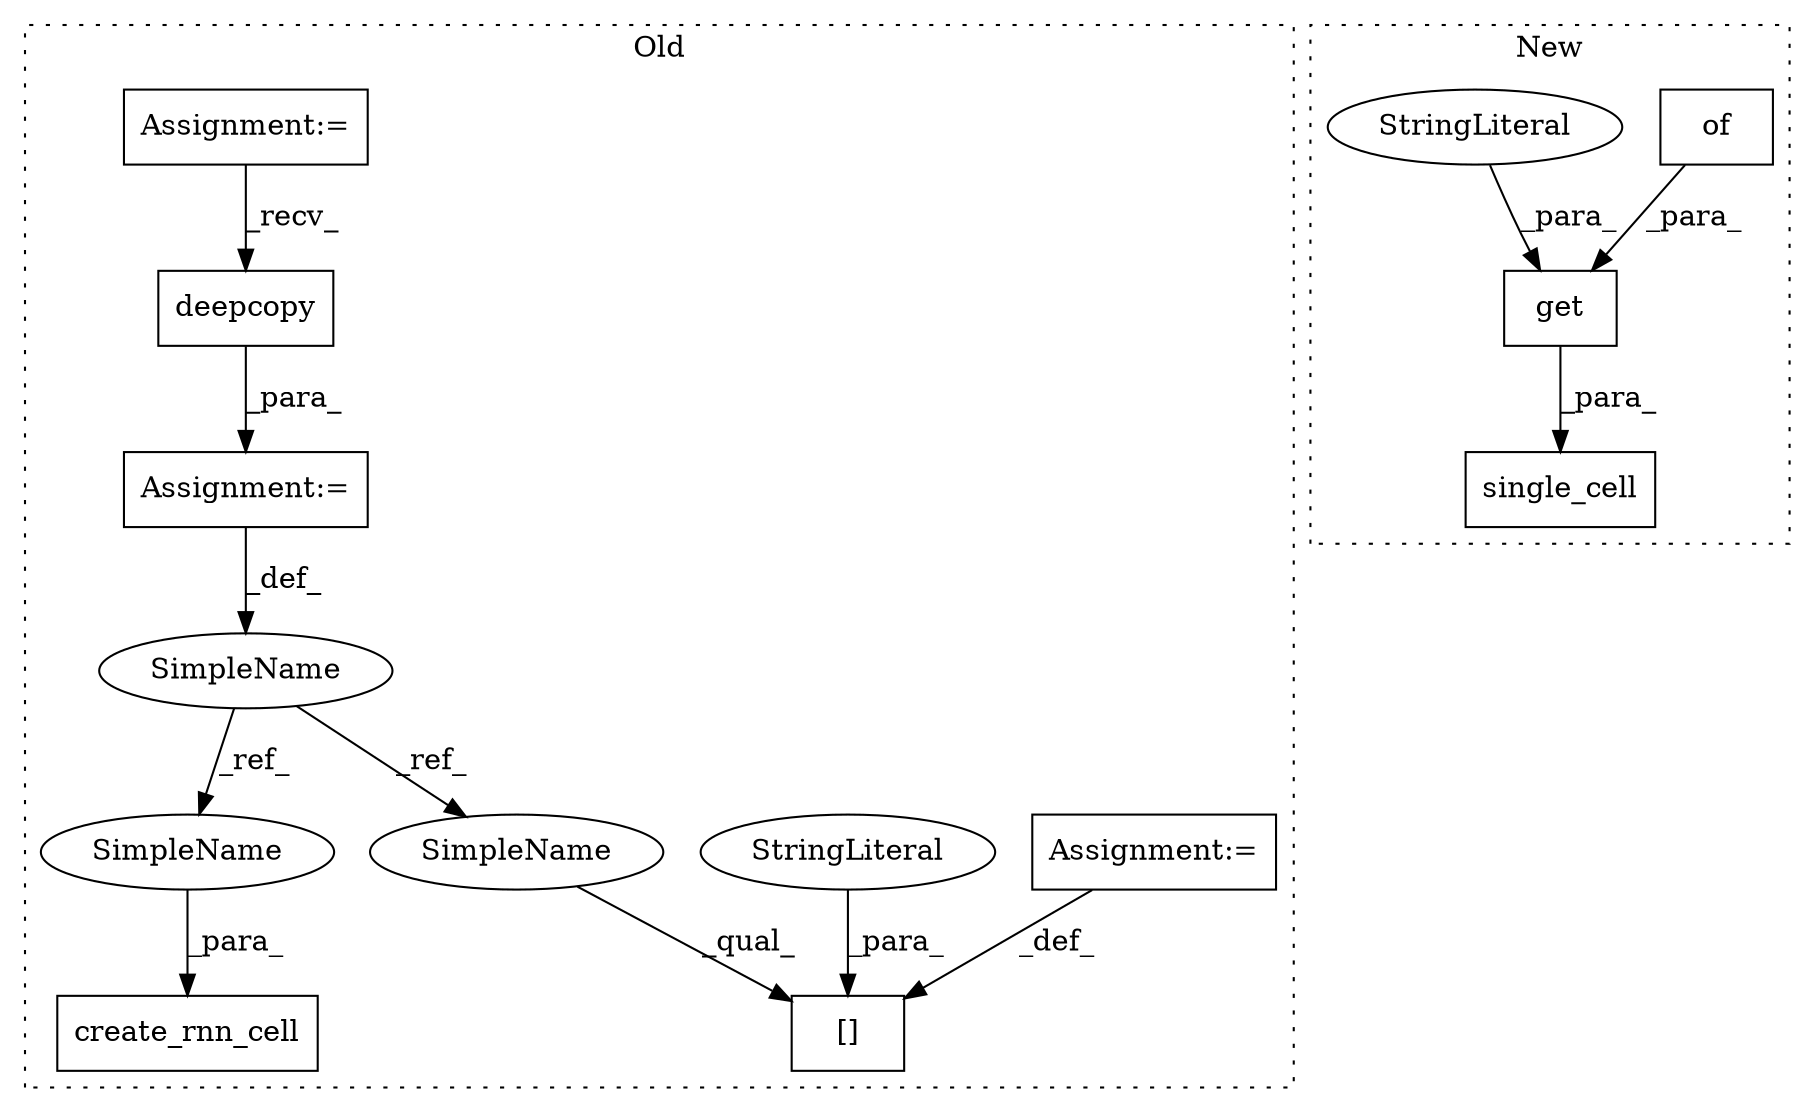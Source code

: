 digraph G {
subgraph cluster0 {
1 [label="[]" a="2" s="5138,5161" l="12,1" shape="box"];
3 [label="StringLiteral" a="45" s="5150" l="11" shape="ellipse"];
7 [label="SimpleName" a="42" s="5094" l="11" shape="ellipse"];
8 [label="create_rnn_cell" a="32" s="5721,5889" l="16,1" shape="box"];
9 [label="deepcopy" a="32" s="5111,5131" l="9,1" shape="box"];
10 [label="Assignment:=" a="7" s="4278" l="4" shape="box"];
11 [label="Assignment:=" a="7" s="5162" l="1" shape="box"];
12 [label="Assignment:=" a="7" s="5105" l="1" shape="box"];
13 [label="SimpleName" a="42" s="5770" l="11" shape="ellipse"];
14 [label="SimpleName" a="42" s="5138" l="11" shape="ellipse"];
label = "Old";
style="dotted";
}
subgraph cluster1 {
2 [label="single_cell" a="32" s="5329,5529" l="12,1" shape="box"];
4 [label="of" a="32" s="5405" l="4" shape="box"];
5 [label="get" a="32" s="5378,5409" l="4,1" shape="box"];
6 [label="StringLiteral" a="45" s="5382" l="18" shape="ellipse"];
label = "New";
style="dotted";
}
3 -> 1 [label="_para_"];
4 -> 5 [label="_para_"];
5 -> 2 [label="_para_"];
6 -> 5 [label="_para_"];
7 -> 13 [label="_ref_"];
7 -> 14 [label="_ref_"];
9 -> 12 [label="_para_"];
10 -> 9 [label="_recv_"];
11 -> 1 [label="_def_"];
12 -> 7 [label="_def_"];
13 -> 8 [label="_para_"];
14 -> 1 [label="_qual_"];
}